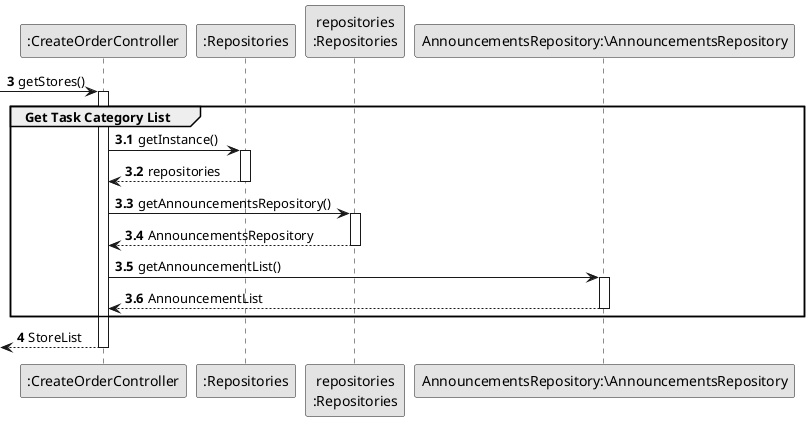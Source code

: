 @startuml
skinparam monochrome true
skinparam packageStyle rectangle
skinparam shadowing false

autonumber

'hide footbox

participant ":CreateOrderController" as CTRL
participant ":Repositories" as RepositorySingleton
participant "repositories\n:Repositories" as PLAT
participant "AnnouncementsRepository:\AnnouncementsRepository" as AnnouncementsRepository

autonumber 3

 -> CTRL : getStores()
autonumber 3.1
activate CTRL
    group Get Task Category List


            CTRL -> RepositorySingleton : getInstance()
            activate RepositorySingleton

                RepositorySingleton --> CTRL: repositories
            deactivate RepositorySingleton

            CTRL -> PLAT : getAnnouncementsRepository()
            activate PLAT

                PLAT --> CTRL: AnnouncementsRepository
            deactivate PLAT

            CTRL -> AnnouncementsRepository : getAnnouncementList()
            activate AnnouncementsRepository

                AnnouncementsRepository --> CTRL : AnnouncementList
            deactivate AnnouncementsRepository


    end
    autonumber 4
    <-- CTRL  : StoreList
deactivate CTRL


@enduml